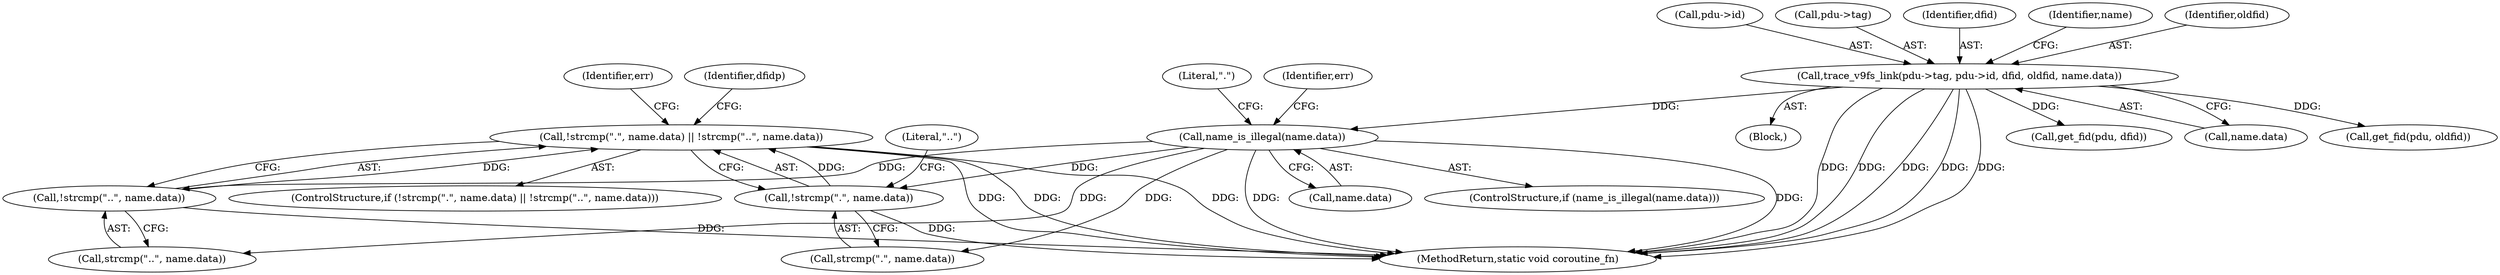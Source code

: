 digraph "0_qemu_4c1586787ff43c9acd18a56c12d720e3e6be9f7c@API" {
"1000165" [label="(Call,!strcmp(\".\", name.data) || !strcmp(\"..\", name.data))"];
"1000166" [label="(Call,!strcmp(\".\", name.data))"];
"1000154" [label="(Call,name_is_illegal(name.data))"];
"1000141" [label="(Call,trace_v9fs_link(pdu->tag, pdu->id, dfid, oldfid, name.data))"];
"1000172" [label="(Call,!strcmp(\"..\", name.data))"];
"1000145" [label="(Call,pdu->id)"];
"1000172" [label="(Call,!strcmp(\"..\", name.data))"];
"1000185" [label="(Identifier,dfidp)"];
"1000165" [label="(Call,!strcmp(\".\", name.data) || !strcmp(\"..\", name.data))"];
"1000142" [label="(Call,pdu->tag)"];
"1000240" [label="(MethodReturn,static void coroutine_fn)"];
"1000186" [label="(Call,get_fid(pdu, dfid))"];
"1000150" [label="(Call,name.data)"];
"1000155" [label="(Call,name.data)"];
"1000164" [label="(ControlStructure,if (!strcmp(\".\", name.data) || !strcmp(\"..\", name.data)))"];
"1000168" [label="(Literal,\".\")"];
"1000166" [label="(Call,!strcmp(\".\", name.data))"];
"1000180" [label="(Identifier,err)"];
"1000167" [label="(Call,strcmp(\".\", name.data))"];
"1000148" [label="(Identifier,dfid)"];
"1000174" [label="(Literal,\"..\")"];
"1000153" [label="(ControlStructure,if (name_is_illegal(name.data)))"];
"1000173" [label="(Call,strcmp(\"..\", name.data))"];
"1000156" [label="(Identifier,name)"];
"1000149" [label="(Identifier,oldfid)"];
"1000141" [label="(Call,trace_v9fs_link(pdu->tag, pdu->id, dfid, oldfid, name.data))"];
"1000154" [label="(Call,name_is_illegal(name.data))"];
"1000201" [label="(Call,get_fid(pdu, oldfid))"];
"1000160" [label="(Identifier,err)"];
"1000102" [label="(Block,)"];
"1000165" -> "1000164"  [label="AST: "];
"1000165" -> "1000166"  [label="CFG: "];
"1000165" -> "1000172"  [label="CFG: "];
"1000166" -> "1000165"  [label="AST: "];
"1000172" -> "1000165"  [label="AST: "];
"1000180" -> "1000165"  [label="CFG: "];
"1000185" -> "1000165"  [label="CFG: "];
"1000165" -> "1000240"  [label="DDG: "];
"1000165" -> "1000240"  [label="DDG: "];
"1000165" -> "1000240"  [label="DDG: "];
"1000166" -> "1000165"  [label="DDG: "];
"1000172" -> "1000165"  [label="DDG: "];
"1000166" -> "1000167"  [label="CFG: "];
"1000167" -> "1000166"  [label="AST: "];
"1000174" -> "1000166"  [label="CFG: "];
"1000166" -> "1000240"  [label="DDG: "];
"1000154" -> "1000166"  [label="DDG: "];
"1000154" -> "1000153"  [label="AST: "];
"1000154" -> "1000155"  [label="CFG: "];
"1000155" -> "1000154"  [label="AST: "];
"1000160" -> "1000154"  [label="CFG: "];
"1000168" -> "1000154"  [label="CFG: "];
"1000154" -> "1000240"  [label="DDG: "];
"1000154" -> "1000240"  [label="DDG: "];
"1000141" -> "1000154"  [label="DDG: "];
"1000154" -> "1000167"  [label="DDG: "];
"1000154" -> "1000172"  [label="DDG: "];
"1000154" -> "1000173"  [label="DDG: "];
"1000141" -> "1000102"  [label="AST: "];
"1000141" -> "1000150"  [label="CFG: "];
"1000142" -> "1000141"  [label="AST: "];
"1000145" -> "1000141"  [label="AST: "];
"1000148" -> "1000141"  [label="AST: "];
"1000149" -> "1000141"  [label="AST: "];
"1000150" -> "1000141"  [label="AST: "];
"1000156" -> "1000141"  [label="CFG: "];
"1000141" -> "1000240"  [label="DDG: "];
"1000141" -> "1000240"  [label="DDG: "];
"1000141" -> "1000240"  [label="DDG: "];
"1000141" -> "1000240"  [label="DDG: "];
"1000141" -> "1000240"  [label="DDG: "];
"1000141" -> "1000186"  [label="DDG: "];
"1000141" -> "1000201"  [label="DDG: "];
"1000172" -> "1000173"  [label="CFG: "];
"1000173" -> "1000172"  [label="AST: "];
"1000172" -> "1000240"  [label="DDG: "];
}
